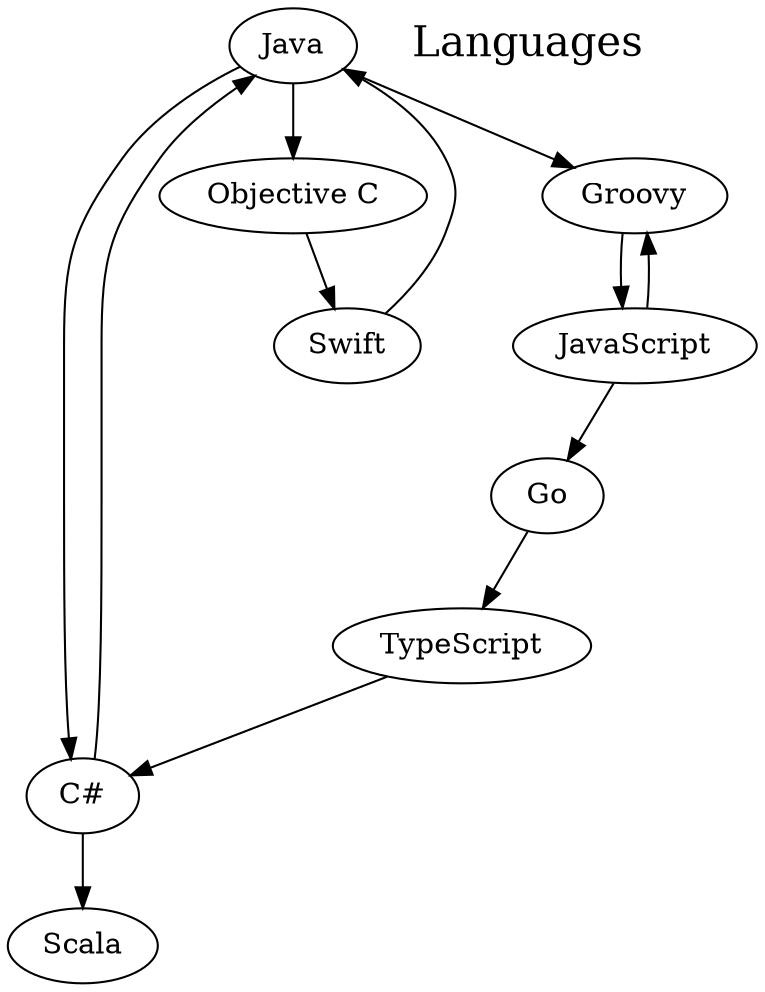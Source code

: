 digraph G {
Java -> "C#" -> Java
Java -> "Objective C" -> Swift -> Java 
Java -> Groovy
JavaScript -> Groovy
Groovy -> JavaScript -> Go
Go -> TypeScript -> "C#" -> Scala

  "Languages" [shape=none fontsize=20]
}